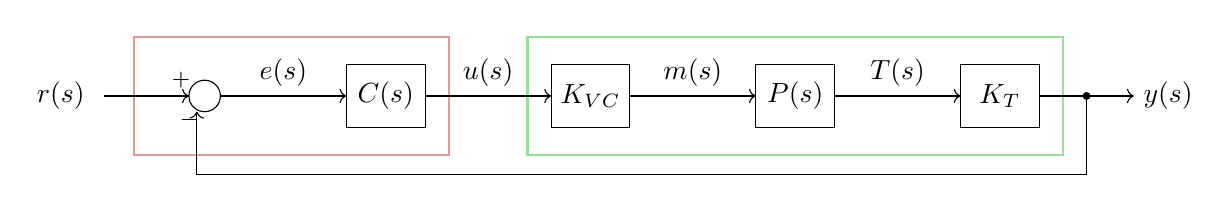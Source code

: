 \begin{tikzpicture}
    
    \node [name=entrada] {};

    \draw [color=green!70!black!40!white, thick]  (entrada) ++(5.5,-0.75) rectangle ++(6.8,1.5) node (l1) [below left] {} (l1) node [above] {};

    \draw [color=red!70!black!40!white, thick]  (entrada) ++(.5,-0.75) rectangle ++(4,1.5) node (l1) [below left] {} (l1) node [above] {};

    \draw [->] (entrada) node [left] {$r(s)$} -- ++(1.2,0) node (suma1) {};

    \draw [->] (suma1) ++(0.2cm, 0) node (suma1centro) {} circle (0.2cm);
    \draw (suma1centro) ++(-0.3,0.2) node {\footnotesize$+$};
    \draw (suma1centro) ++(-0.2,-0.3) node {\footnotesize$-$};

    \draw [->] (suma1centro) ++(0.2,0) -- ++(.8,0) node [above] {$e(s)$} -- ++(.8,0) node (controlador) {};

    \draw (controlador) ++(0, -0.4) rectangle ++(1,.8);
    \draw (controlador) ++(0.5,0) node {$C(s)$};

    \draw [->] (controlador) ++(1,0) -- ++(.8,0) node [above] {$u(s)$} -- ++(.8,0) node (kvc) {};

    \draw (kvc) ++(0, -0.4) rectangle ++(1,.8);
    \draw (kvc) ++(0.5,0) node {$K_{VC}$};

    \draw [->] (kvc) ++(1,0) -- ++(.8,0) node [above] {$m(s)$} -- ++(.8,0) node (proceso) {};

    \draw (proceso) ++(0, -0.4) rectangle ++(1,.8);
    \draw (proceso) ++(0.5,0) node {$P(s)$};

    \draw [->] (proceso) ++(1, 0) -- ++(.8,0) node [above] {$T(s)$} -- ++(.8,0) node (kt) {};

    \draw (kt) ++(0, -0.4) rectangle ++(1,.8);
    \draw (kt) ++(0.5,0) node {$K_T$};

    \draw [->] (kt) ++(1, 0) -- ++(1.2,0) node [right] {$y(s)$};

    \fill (kt) ++(1.6,0) circle (0.05cm);
    \draw [->] (kt) ++(1.6,0)  -- ++(0,-1) -- ++(-11.3,0) -- ++(0,0.8);
\end{tikzpicture}
